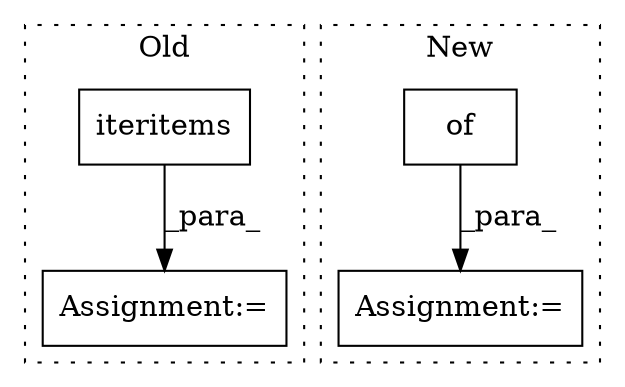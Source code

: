 digraph G {
subgraph cluster0 {
1 [label="iteritems" a="32" s="15896,15914" l="10,1" shape="box"];
4 [label="Assignment:=" a="7" s="15885" l="39" shape="box"];
label = "Old";
style="dotted";
}
subgraph cluster1 {
2 [label="of" a="32" s="15296" l="4" shape="box"];
3 [label="Assignment:=" a="7" s="15291" l="1" shape="box"];
label = "New";
style="dotted";
}
1 -> 4 [label="_para_"];
2 -> 3 [label="_para_"];
}